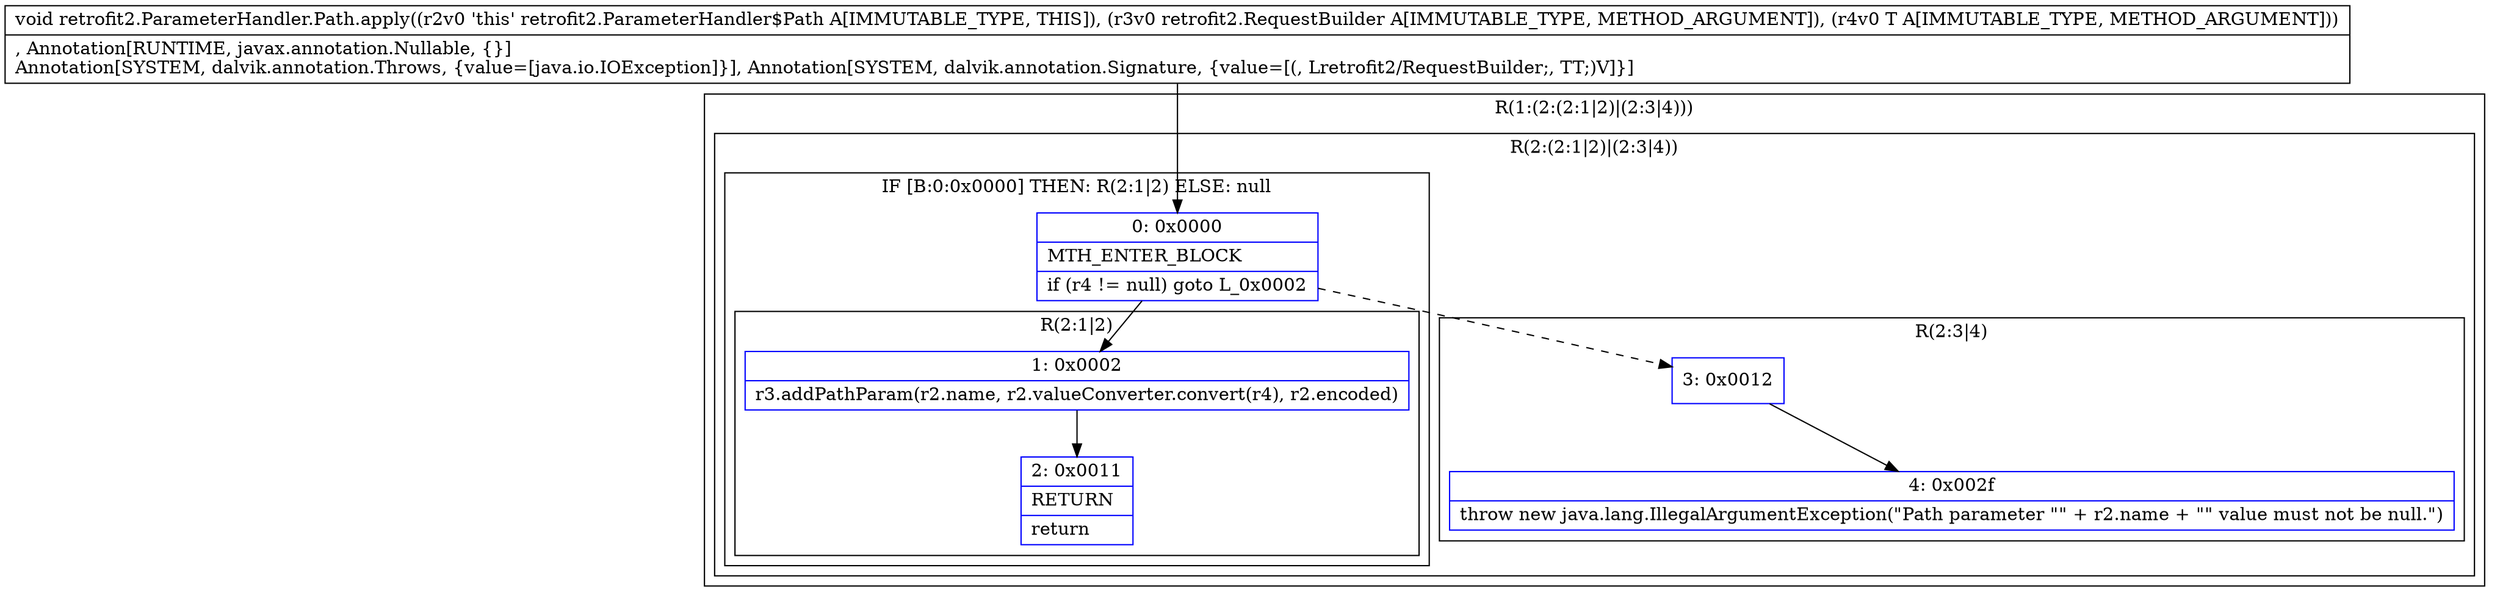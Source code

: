 digraph "CFG forretrofit2.ParameterHandler.Path.apply(Lretrofit2\/RequestBuilder;Ljava\/lang\/Object;)V" {
subgraph cluster_Region_595114064 {
label = "R(1:(2:(2:1|2)|(2:3|4)))";
node [shape=record,color=blue];
subgraph cluster_Region_2083368450 {
label = "R(2:(2:1|2)|(2:3|4))";
node [shape=record,color=blue];
subgraph cluster_IfRegion_495518573 {
label = "IF [B:0:0x0000] THEN: R(2:1|2) ELSE: null";
node [shape=record,color=blue];
Node_0 [shape=record,label="{0\:\ 0x0000|MTH_ENTER_BLOCK\l|if (r4 != null) goto L_0x0002\l}"];
subgraph cluster_Region_1815480417 {
label = "R(2:1|2)";
node [shape=record,color=blue];
Node_1 [shape=record,label="{1\:\ 0x0002|r3.addPathParam(r2.name, r2.valueConverter.convert(r4), r2.encoded)\l}"];
Node_2 [shape=record,label="{2\:\ 0x0011|RETURN\l|return\l}"];
}
}
subgraph cluster_Region_174757775 {
label = "R(2:3|4)";
node [shape=record,color=blue];
Node_3 [shape=record,label="{3\:\ 0x0012}"];
Node_4 [shape=record,label="{4\:\ 0x002f|throw new java.lang.IllegalArgumentException(\"Path parameter \"\" + r2.name + \"\" value must not be null.\")\l}"];
}
}
}
MethodNode[shape=record,label="{void retrofit2.ParameterHandler.Path.apply((r2v0 'this' retrofit2.ParameterHandler$Path A[IMMUTABLE_TYPE, THIS]), (r3v0 retrofit2.RequestBuilder A[IMMUTABLE_TYPE, METHOD_ARGUMENT]), (r4v0 T A[IMMUTABLE_TYPE, METHOD_ARGUMENT]))  | , Annotation[RUNTIME, javax.annotation.Nullable, \{\}]\lAnnotation[SYSTEM, dalvik.annotation.Throws, \{value=[java.io.IOException]\}], Annotation[SYSTEM, dalvik.annotation.Signature, \{value=[(, Lretrofit2\/RequestBuilder;, TT;)V]\}]\l}"];
MethodNode -> Node_0;
Node_0 -> Node_1;
Node_0 -> Node_3[style=dashed];
Node_1 -> Node_2;
Node_3 -> Node_4;
}


